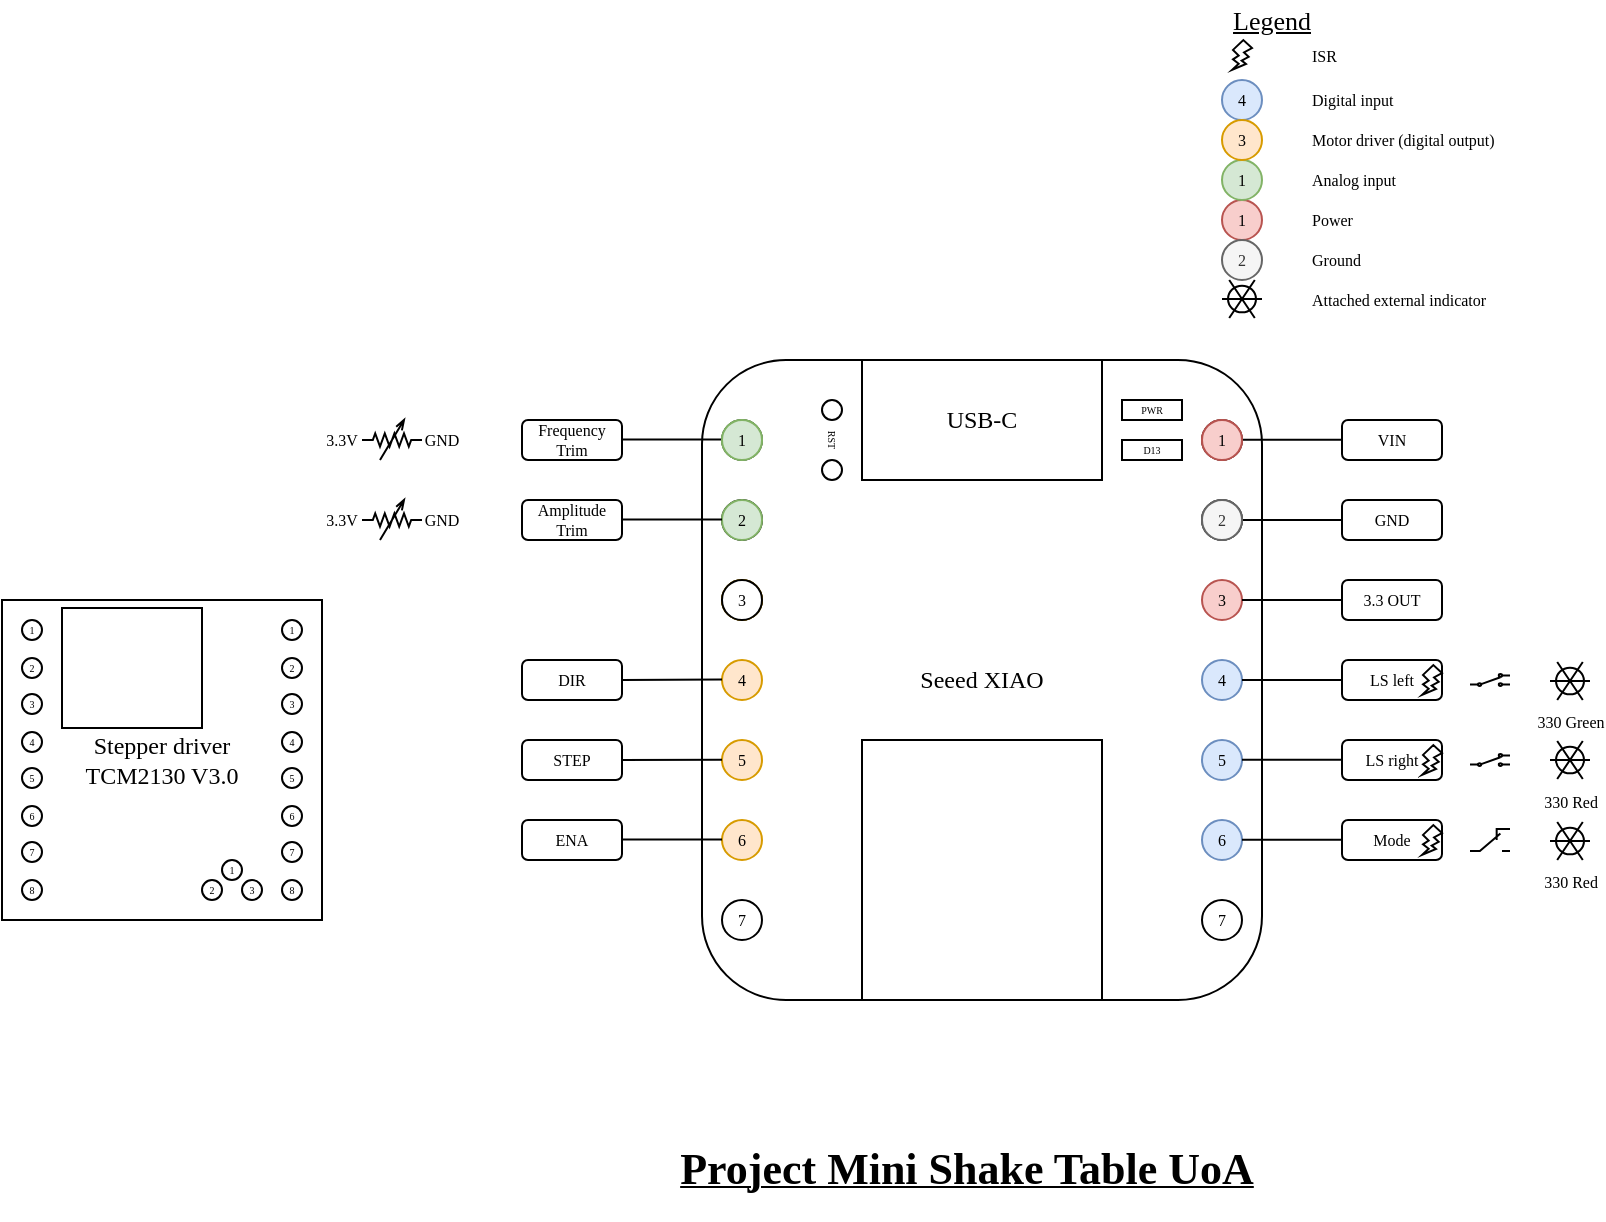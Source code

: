 <mxfile version="14.6.13" type="device"><diagram id="LHB3eYpRhT1zOtL2ys-A" name="Page-1"><mxGraphModel dx="474" dy="314" grid="1" gridSize="10" guides="1" tooltips="1" connect="1" arrows="1" fold="1" page="1" pageScale="1" pageWidth="827" pageHeight="1169" math="0" shadow="0"><root><mxCell id="0"/><mxCell id="1" parent="0"/><mxCell id="KtsApSFV6lQRXxkUDGlp-1" value="Seeed XIAO" style="rounded=1;whiteSpace=wrap;html=1;fontFamily=B612;fontSource=https%3A%2F%2Ffonts.googleapis.com%2Fcss%3Ffamily%3DB612;" vertex="1" parent="1"><mxGeometry x="350" y="200" width="280" height="320" as="geometry"/></mxCell><mxCell id="KtsApSFV6lQRXxkUDGlp-2" value="USB-C" style="rounded=0;whiteSpace=wrap;html=1;fontFamily=B612;fontSource=https%3A%2F%2Ffonts.googleapis.com%2Fcss%3Ffamily%3DB612;" vertex="1" parent="1"><mxGeometry x="430" y="200" width="120" height="60" as="geometry"/></mxCell><mxCell id="KtsApSFV6lQRXxkUDGlp-3" value="&lt;font style=&quot;font-size: 5px;&quot;&gt;PWR&lt;/font&gt;" style="rounded=0;whiteSpace=wrap;html=1;fontFamily=B612;fontSource=https%3A%2F%2Ffonts.googleapis.com%2Fcss%3Ffamily%3DB612;verticalAlign=middle;fontSize=5;" vertex="1" parent="1"><mxGeometry x="560" y="220" width="30" height="10" as="geometry"/></mxCell><mxCell id="KtsApSFV6lQRXxkUDGlp-4" value="D13" style="rounded=0;whiteSpace=wrap;html=1;fontFamily=B612;fontSource=https%3A%2F%2Ffonts.googleapis.com%2Fcss%3Ffamily%3DB612;fontSize=5;" vertex="1" parent="1"><mxGeometry x="560" y="240" width="30" height="10" as="geometry"/></mxCell><mxCell id="KtsApSFV6lQRXxkUDGlp-5" value="&lt;font style=&quot;font-size: 12px&quot;&gt;Stepper driver&lt;br&gt;TCM2130 V3.0&lt;br&gt;&lt;/font&gt;" style="rounded=0;whiteSpace=wrap;html=1;fontFamily=B612;fontSource=https%3A%2F%2Ffonts.googleapis.com%2Fcss%3Ffamily%3DB612;fontSize=5;" vertex="1" parent="1"><mxGeometry y="320" width="160" height="160" as="geometry"/></mxCell><mxCell id="KtsApSFV6lQRXxkUDGlp-6" value="" style="rounded=0;whiteSpace=wrap;html=1;fontFamily=B612;fontSource=https%3A%2F%2Ffonts.googleapis.com%2Fcss%3Ffamily%3DB612;fontSize=5;" vertex="1" parent="1"><mxGeometry x="430" y="390" width="120" height="130" as="geometry"/></mxCell><mxCell id="KtsApSFV6lQRXxkUDGlp-7" value="1" style="ellipse;whiteSpace=wrap;html=1;aspect=fixed;fontFamily=B612;fontSource=https%3A%2F%2Ffonts.googleapis.com%2Fcss%3Ffamily%3DB612;fontSize=8;" vertex="1" parent="1"><mxGeometry x="360" y="230" width="20" height="20" as="geometry"/></mxCell><mxCell id="KtsApSFV6lQRXxkUDGlp-8" value="2" style="ellipse;whiteSpace=wrap;html=1;aspect=fixed;fontFamily=B612;fontSource=https%3A%2F%2Ffonts.googleapis.com%2Fcss%3Ffamily%3DB612;fontSize=8;" vertex="1" parent="1"><mxGeometry x="360" y="270" width="20" height="20" as="geometry"/></mxCell><mxCell id="KtsApSFV6lQRXxkUDGlp-9" value="3" style="ellipse;whiteSpace=wrap;html=1;aspect=fixed;fontFamily=B612;fontSource=https%3A%2F%2Ffonts.googleapis.com%2Fcss%3Ffamily%3DB612;fontSize=8;" vertex="1" parent="1"><mxGeometry x="360" y="310" width="20" height="20" as="geometry"/></mxCell><mxCell id="KtsApSFV6lQRXxkUDGlp-10" value="" style="ellipse;whiteSpace=wrap;html=1;aspect=fixed;fontFamily=B612;fontSource=https%3A%2F%2Ffonts.googleapis.com%2Fcss%3Ffamily%3DB612;fontSize=5;" vertex="1" parent="1"><mxGeometry x="410" y="220" width="10" height="10" as="geometry"/></mxCell><mxCell id="KtsApSFV6lQRXxkUDGlp-11" value="" style="ellipse;whiteSpace=wrap;html=1;aspect=fixed;fontFamily=B612;fontSource=https%3A%2F%2Ffonts.googleapis.com%2Fcss%3Ffamily%3DB612;fontSize=5;" vertex="1" parent="1"><mxGeometry x="410" y="250" width="10" height="10" as="geometry"/></mxCell><mxCell id="KtsApSFV6lQRXxkUDGlp-12" value="RST" style="text;html=1;strokeColor=none;fillColor=none;align=center;verticalAlign=middle;whiteSpace=wrap;rounded=0;fontFamily=B612;fontSource=https%3A%2F%2Ffonts.googleapis.com%2Fcss%3Ffamily%3DB612;fontSize=5;rotation=90;" vertex="1" parent="1"><mxGeometry x="405" y="235" width="20" height="10" as="geometry"/></mxCell><mxCell id="KtsApSFV6lQRXxkUDGlp-13" value="4" style="ellipse;whiteSpace=wrap;html=1;aspect=fixed;fontFamily=B612;fontSource=https%3A%2F%2Ffonts.googleapis.com%2Fcss%3Ffamily%3DB612;fontSize=8;fillColor=#ffe6cc;strokeColor=#d79b00;" vertex="1" parent="1"><mxGeometry x="360" y="350" width="20" height="20" as="geometry"/></mxCell><mxCell id="KtsApSFV6lQRXxkUDGlp-14" value="5" style="ellipse;whiteSpace=wrap;html=1;aspect=fixed;fontFamily=B612;fontSource=https%3A%2F%2Ffonts.googleapis.com%2Fcss%3Ffamily%3DB612;fontSize=8;fillColor=#ffe6cc;strokeColor=#d79b00;" vertex="1" parent="1"><mxGeometry x="360" y="390" width="20" height="20" as="geometry"/></mxCell><mxCell id="KtsApSFV6lQRXxkUDGlp-15" value="6" style="ellipse;whiteSpace=wrap;html=1;aspect=fixed;fontFamily=B612;fontSource=https%3A%2F%2Ffonts.googleapis.com%2Fcss%3Ffamily%3DB612;fontSize=8;fillColor=#ffe6cc;strokeColor=#d79b00;" vertex="1" parent="1"><mxGeometry x="360" y="430" width="20" height="20" as="geometry"/></mxCell><mxCell id="KtsApSFV6lQRXxkUDGlp-16" value="7" style="ellipse;whiteSpace=wrap;html=1;aspect=fixed;fontFamily=B612;fontSource=https%3A%2F%2Ffonts.googleapis.com%2Fcss%3Ffamily%3DB612;fontSize=8;" vertex="1" parent="1"><mxGeometry x="360" y="470" width="20" height="20" as="geometry"/></mxCell><mxCell id="KtsApSFV6lQRXxkUDGlp-17" value="1" style="ellipse;whiteSpace=wrap;html=1;aspect=fixed;fontFamily=B612;fontSource=https%3A%2F%2Ffonts.googleapis.com%2Fcss%3Ffamily%3DB612;fontSize=8;fillColor=#d5e8d4;strokeColor=#82b366;" vertex="1" parent="1"><mxGeometry x="360" y="230" width="20" height="20" as="geometry"/></mxCell><mxCell id="KtsApSFV6lQRXxkUDGlp-18" value="2" style="ellipse;whiteSpace=wrap;html=1;aspect=fixed;fontFamily=B612;fontSource=https%3A%2F%2Ffonts.googleapis.com%2Fcss%3Ffamily%3DB612;fontSize=8;fillColor=#d5e8d4;strokeColor=#82b366;" vertex="1" parent="1"><mxGeometry x="360" y="270" width="20" height="20" as="geometry"/></mxCell><mxCell id="KtsApSFV6lQRXxkUDGlp-25" value="1" style="ellipse;whiteSpace=wrap;html=1;aspect=fixed;fontFamily=B612;fontSource=https%3A%2F%2Ffonts.googleapis.com%2Fcss%3Ffamily%3DB612;fontSize=8;" vertex="1" parent="1"><mxGeometry x="600" y="230" width="20" height="20" as="geometry"/></mxCell><mxCell id="KtsApSFV6lQRXxkUDGlp-26" value="2" style="ellipse;whiteSpace=wrap;html=1;aspect=fixed;fontFamily=B612;fontSource=https%3A%2F%2Ffonts.googleapis.com%2Fcss%3Ffamily%3DB612;fontSize=8;" vertex="1" parent="1"><mxGeometry x="600" y="270" width="20" height="20" as="geometry"/></mxCell><mxCell id="KtsApSFV6lQRXxkUDGlp-27" value="3" style="ellipse;whiteSpace=wrap;html=1;aspect=fixed;fontFamily=B612;fontSource=https%3A%2F%2Ffonts.googleapis.com%2Fcss%3Ffamily%3DB612;fontSize=8;fillColor=#f8cecc;strokeColor=#b85450;" vertex="1" parent="1"><mxGeometry x="600" y="310" width="20" height="20" as="geometry"/></mxCell><mxCell id="KtsApSFV6lQRXxkUDGlp-28" value="4" style="ellipse;whiteSpace=wrap;html=1;aspect=fixed;fontFamily=B612;fontSource=https%3A%2F%2Ffonts.googleapis.com%2Fcss%3Ffamily%3DB612;fontSize=8;fillColor=#dae8fc;strokeColor=#6c8ebf;" vertex="1" parent="1"><mxGeometry x="600" y="350" width="20" height="20" as="geometry"/></mxCell><mxCell id="KtsApSFV6lQRXxkUDGlp-29" value="5" style="ellipse;whiteSpace=wrap;html=1;aspect=fixed;fontFamily=B612;fontSource=https%3A%2F%2Ffonts.googleapis.com%2Fcss%3Ffamily%3DB612;fontSize=8;fillColor=#dae8fc;strokeColor=#6c8ebf;" vertex="1" parent="1"><mxGeometry x="600" y="390" width="20" height="20" as="geometry"/></mxCell><mxCell id="KtsApSFV6lQRXxkUDGlp-30" value="6" style="ellipse;whiteSpace=wrap;html=1;aspect=fixed;fontFamily=B612;fontSource=https%3A%2F%2Ffonts.googleapis.com%2Fcss%3Ffamily%3DB612;fontSize=8;fillColor=#dae8fc;strokeColor=#6c8ebf;" vertex="1" parent="1"><mxGeometry x="600" y="430" width="20" height="20" as="geometry"/></mxCell><mxCell id="KtsApSFV6lQRXxkUDGlp-31" value="7" style="ellipse;whiteSpace=wrap;html=1;aspect=fixed;fontFamily=B612;fontSource=https%3A%2F%2Ffonts.googleapis.com%2Fcss%3Ffamily%3DB612;fontSize=8;" vertex="1" parent="1"><mxGeometry x="600" y="470" width="20" height="20" as="geometry"/></mxCell><mxCell id="KtsApSFV6lQRXxkUDGlp-32" value="1" style="ellipse;whiteSpace=wrap;html=1;aspect=fixed;fontFamily=B612;fontSource=https%3A%2F%2Ffonts.googleapis.com%2Fcss%3Ffamily%3DB612;fontSize=8;fillColor=#f8cecc;strokeColor=#b85450;" vertex="1" parent="1"><mxGeometry x="600" y="230" width="20" height="20" as="geometry"/></mxCell><mxCell id="KtsApSFV6lQRXxkUDGlp-33" value="2" style="ellipse;whiteSpace=wrap;html=1;aspect=fixed;fontFamily=B612;fontSource=https%3A%2F%2Ffonts.googleapis.com%2Fcss%3Ffamily%3DB612;fontSize=8;fillColor=#f5f5f5;strokeColor=#666666;fontColor=#333333;" vertex="1" parent="1"><mxGeometry x="600" y="270" width="20" height="20" as="geometry"/></mxCell><mxCell id="KtsApSFV6lQRXxkUDGlp-34" value="LS left" style="rounded=1;whiteSpace=wrap;html=1;fontFamily=B612;fontSource=https%3A%2F%2Ffonts.googleapis.com%2Fcss%3Ffamily%3DB612;fontSize=8;" vertex="1" parent="1"><mxGeometry x="670" y="350" width="50" height="20" as="geometry"/></mxCell><mxCell id="KtsApSFV6lQRXxkUDGlp-35" value="GND" style="rounded=1;whiteSpace=wrap;html=1;fontFamily=B612;fontSource=https%3A%2F%2Ffonts.googleapis.com%2Fcss%3Ffamily%3DB612;fontSize=8;" vertex="1" parent="1"><mxGeometry x="670" y="270" width="50" height="20" as="geometry"/></mxCell><mxCell id="KtsApSFV6lQRXxkUDGlp-37" value="" style="endArrow=none;html=1;fontFamily=B612;fontSource=https%3A%2F%2Ffonts.googleapis.com%2Fcss%3Ffamily%3DB612;fontSize=8;exitX=1;exitY=0.5;exitDx=0;exitDy=0;" edge="1" parent="1" source="KtsApSFV6lQRXxkUDGlp-33" target="KtsApSFV6lQRXxkUDGlp-35"><mxGeometry width="50" height="50" relative="1" as="geometry"><mxPoint x="770" y="300" as="sourcePoint"/><mxPoint x="820" y="250" as="targetPoint"/></mxGeometry></mxCell><mxCell id="KtsApSFV6lQRXxkUDGlp-38" value="VIN" style="rounded=1;whiteSpace=wrap;html=1;fontFamily=B612;fontSource=https%3A%2F%2Ffonts.googleapis.com%2Fcss%3Ffamily%3DB612;fontSize=8;" vertex="1" parent="1"><mxGeometry x="670" y="230" width="50" height="20" as="geometry"/></mxCell><mxCell id="KtsApSFV6lQRXxkUDGlp-39" value="3.3 OUT" style="rounded=1;whiteSpace=wrap;html=1;fontFamily=B612;fontSource=https%3A%2F%2Ffonts.googleapis.com%2Fcss%3Ffamily%3DB612;fontSize=8;" vertex="1" parent="1"><mxGeometry x="670" y="310" width="50" height="20" as="geometry"/></mxCell><mxCell id="KtsApSFV6lQRXxkUDGlp-40" value="" style="endArrow=none;html=1;fontFamily=B612;fontSource=https%3A%2F%2Ffonts.googleapis.com%2Fcss%3Ffamily%3DB612;fontSize=8;exitX=1;exitY=0.5;exitDx=0;exitDy=0;" edge="1" parent="1"><mxGeometry width="50" height="50" relative="1" as="geometry"><mxPoint x="620" y="239.86" as="sourcePoint"/><mxPoint x="670" y="239.86" as="targetPoint"/></mxGeometry></mxCell><mxCell id="KtsApSFV6lQRXxkUDGlp-41" value="" style="endArrow=none;html=1;fontFamily=B612;fontSource=https%3A%2F%2Ffonts.googleapis.com%2Fcss%3Ffamily%3DB612;fontSize=8;exitX=1;exitY=0.5;exitDx=0;exitDy=0;" edge="1" parent="1"><mxGeometry width="50" height="50" relative="1" as="geometry"><mxPoint x="620" y="320.0" as="sourcePoint"/><mxPoint x="670" y="320.0" as="targetPoint"/></mxGeometry></mxCell><mxCell id="KtsApSFV6lQRXxkUDGlp-42" value="LS right" style="rounded=1;whiteSpace=wrap;html=1;fontFamily=B612;fontSource=https%3A%2F%2Ffonts.googleapis.com%2Fcss%3Ffamily%3DB612;fontSize=8;" vertex="1" parent="1"><mxGeometry x="670" y="390" width="50" height="20" as="geometry"/></mxCell><mxCell id="KtsApSFV6lQRXxkUDGlp-43" value="Mode" style="rounded=1;whiteSpace=wrap;html=1;fontFamily=B612;fontSource=https%3A%2F%2Ffonts.googleapis.com%2Fcss%3Ffamily%3DB612;fontSize=8;" vertex="1" parent="1"><mxGeometry x="670" y="430" width="50" height="20" as="geometry"/></mxCell><mxCell id="KtsApSFV6lQRXxkUDGlp-49" value="" style="verticalLabelPosition=bottom;verticalAlign=top;html=1;shape=mxgraph.basic.flash;fontFamily=B612;fontSource=https%3A%2F%2Ffonts.googleapis.com%2Fcss%3Ffamily%3DB612;fontSize=8;" vertex="1" parent="1"><mxGeometry x="710" y="352.5" width="10" height="15" as="geometry"/></mxCell><mxCell id="KtsApSFV6lQRXxkUDGlp-50" value="" style="verticalLabelPosition=bottom;verticalAlign=top;html=1;shape=mxgraph.basic.flash;fontFamily=B612;fontSource=https%3A%2F%2Ffonts.googleapis.com%2Fcss%3Ffamily%3DB612;fontSize=8;" vertex="1" parent="1"><mxGeometry x="710" y="392.5" width="10" height="15" as="geometry"/></mxCell><mxCell id="KtsApSFV6lQRXxkUDGlp-51" value="" style="verticalLabelPosition=bottom;verticalAlign=top;html=1;shape=mxgraph.basic.flash;fontFamily=B612;fontSource=https%3A%2F%2Ffonts.googleapis.com%2Fcss%3Ffamily%3DB612;fontSize=8;" vertex="1" parent="1"><mxGeometry x="710" y="432.5" width="10" height="15" as="geometry"/></mxCell><mxCell id="KtsApSFV6lQRXxkUDGlp-52" value="" style="endArrow=none;html=1;fontFamily=B612;fontSource=https%3A%2F%2Ffonts.googleapis.com%2Fcss%3Ffamily%3DB612;fontSize=8;entryX=0;entryY=0.5;entryDx=0;entryDy=0;exitX=1;exitY=0.5;exitDx=0;exitDy=0;" edge="1" parent="1" source="KtsApSFV6lQRXxkUDGlp-28" target="KtsApSFV6lQRXxkUDGlp-34"><mxGeometry width="50" height="50" relative="1" as="geometry"><mxPoint x="760" y="410" as="sourcePoint"/><mxPoint x="810" y="360" as="targetPoint"/></mxGeometry></mxCell><mxCell id="KtsApSFV6lQRXxkUDGlp-53" value="" style="endArrow=none;html=1;fontFamily=B612;fontSource=https%3A%2F%2Ffonts.googleapis.com%2Fcss%3Ffamily%3DB612;fontSize=8;entryX=0;entryY=0.5;entryDx=0;entryDy=0;exitX=1;exitY=0.5;exitDx=0;exitDy=0;" edge="1" parent="1"><mxGeometry width="50" height="50" relative="1" as="geometry"><mxPoint x="620" y="399.86" as="sourcePoint"/><mxPoint x="670" y="399.86" as="targetPoint"/></mxGeometry></mxCell><mxCell id="KtsApSFV6lQRXxkUDGlp-54" value="" style="endArrow=none;html=1;fontFamily=B612;fontSource=https%3A%2F%2Ffonts.googleapis.com%2Fcss%3Ffamily%3DB612;fontSize=8;entryX=0;entryY=0.5;entryDx=0;entryDy=0;exitX=1;exitY=0.5;exitDx=0;exitDy=0;" edge="1" parent="1"><mxGeometry width="50" height="50" relative="1" as="geometry"><mxPoint x="620" y="439.86" as="sourcePoint"/><mxPoint x="670" y="439.86" as="targetPoint"/></mxGeometry></mxCell><mxCell id="KtsApSFV6lQRXxkUDGlp-55" value="&lt;u style=&quot;font-size: 13px;&quot;&gt;Legend&lt;/u&gt;" style="text;html=1;strokeColor=none;fillColor=none;align=center;verticalAlign=middle;whiteSpace=wrap;rounded=0;fontFamily=B612;fontSource=https%3A%2F%2Ffonts.googleapis.com%2Fcss%3Ffamily%3DB612;fontSize=13;" vertex="1" parent="1"><mxGeometry x="615" y="20" width="40" height="20" as="geometry"/></mxCell><mxCell id="KtsApSFV6lQRXxkUDGlp-56" value="" style="verticalLabelPosition=bottom;verticalAlign=top;html=1;shape=mxgraph.basic.flash;fontFamily=B612;fontSource=https%3A%2F%2Ffonts.googleapis.com%2Fcss%3Ffamily%3DB612;fontSize=5;" vertex="1" parent="1"><mxGeometry x="615" y="40" width="10" height="15" as="geometry"/></mxCell><mxCell id="KtsApSFV6lQRXxkUDGlp-57" value="ISR" style="text;html=1;strokeColor=none;fillColor=none;align=left;verticalAlign=middle;whiteSpace=wrap;rounded=0;fontFamily=B612;fontSource=https%3A%2F%2Ffonts.googleapis.com%2Fcss%3Ffamily%3DB612;fontSize=8;" vertex="1" parent="1"><mxGeometry x="652.5" y="42.5" width="20" height="10" as="geometry"/></mxCell><mxCell id="KtsApSFV6lQRXxkUDGlp-58" value="1" style="ellipse;whiteSpace=wrap;html=1;aspect=fixed;fontFamily=B612;fontSource=https%3A%2F%2Ffonts.googleapis.com%2Fcss%3Ffamily%3DB612;fontSize=5;" vertex="1" parent="1"><mxGeometry x="140" y="330" width="10" height="10" as="geometry"/></mxCell><mxCell id="KtsApSFV6lQRXxkUDGlp-59" value="2" style="ellipse;whiteSpace=wrap;html=1;aspect=fixed;fontFamily=B612;fontSource=https%3A%2F%2Ffonts.googleapis.com%2Fcss%3Ffamily%3DB612;fontSize=5;" vertex="1" parent="1"><mxGeometry x="140" y="349" width="10" height="10" as="geometry"/></mxCell><mxCell id="KtsApSFV6lQRXxkUDGlp-60" value="3" style="ellipse;whiteSpace=wrap;html=1;aspect=fixed;fontFamily=B612;fontSource=https%3A%2F%2Ffonts.googleapis.com%2Fcss%3Ffamily%3DB612;fontSize=5;" vertex="1" parent="1"><mxGeometry x="140" y="367" width="10" height="10" as="geometry"/></mxCell><mxCell id="KtsApSFV6lQRXxkUDGlp-61" value="4" style="ellipse;whiteSpace=wrap;html=1;aspect=fixed;fontFamily=B612;fontSource=https%3A%2F%2Ffonts.googleapis.com%2Fcss%3Ffamily%3DB612;fontSize=5;" vertex="1" parent="1"><mxGeometry x="140" y="386" width="10" height="10" as="geometry"/></mxCell><mxCell id="KtsApSFV6lQRXxkUDGlp-62" value="5" style="ellipse;whiteSpace=wrap;html=1;aspect=fixed;fontFamily=B612;fontSource=https%3A%2F%2Ffonts.googleapis.com%2Fcss%3Ffamily%3DB612;fontSize=5;" vertex="1" parent="1"><mxGeometry x="140" y="404" width="10" height="10" as="geometry"/></mxCell><mxCell id="KtsApSFV6lQRXxkUDGlp-63" value="6" style="ellipse;whiteSpace=wrap;html=1;aspect=fixed;fontFamily=B612;fontSource=https%3A%2F%2Ffonts.googleapis.com%2Fcss%3Ffamily%3DB612;fontSize=5;" vertex="1" parent="1"><mxGeometry x="140" y="423" width="10" height="10" as="geometry"/></mxCell><mxCell id="KtsApSFV6lQRXxkUDGlp-64" value="7" style="ellipse;whiteSpace=wrap;html=1;aspect=fixed;fontFamily=B612;fontSource=https%3A%2F%2Ffonts.googleapis.com%2Fcss%3Ffamily%3DB612;fontSize=5;" vertex="1" parent="1"><mxGeometry x="140" y="441" width="10" height="10" as="geometry"/></mxCell><mxCell id="KtsApSFV6lQRXxkUDGlp-65" value="8" style="ellipse;whiteSpace=wrap;html=1;aspect=fixed;fontFamily=B612;fontSource=https%3A%2F%2Ffonts.googleapis.com%2Fcss%3Ffamily%3DB612;fontSize=5;" vertex="1" parent="1"><mxGeometry x="140" y="460" width="10" height="10" as="geometry"/></mxCell><mxCell id="KtsApSFV6lQRXxkUDGlp-67" value="1" style="ellipse;whiteSpace=wrap;html=1;aspect=fixed;fontFamily=B612;fontSource=https%3A%2F%2Ffonts.googleapis.com%2Fcss%3Ffamily%3DB612;fontSize=5;" vertex="1" parent="1"><mxGeometry x="10" y="330" width="10" height="10" as="geometry"/></mxCell><mxCell id="KtsApSFV6lQRXxkUDGlp-68" value="2" style="ellipse;whiteSpace=wrap;html=1;aspect=fixed;fontFamily=B612;fontSource=https%3A%2F%2Ffonts.googleapis.com%2Fcss%3Ffamily%3DB612;fontSize=5;" vertex="1" parent="1"><mxGeometry x="10" y="349" width="10" height="10" as="geometry"/></mxCell><mxCell id="KtsApSFV6lQRXxkUDGlp-69" value="3" style="ellipse;whiteSpace=wrap;html=1;aspect=fixed;fontFamily=B612;fontSource=https%3A%2F%2Ffonts.googleapis.com%2Fcss%3Ffamily%3DB612;fontSize=5;" vertex="1" parent="1"><mxGeometry x="10" y="367" width="10" height="10" as="geometry"/></mxCell><mxCell id="KtsApSFV6lQRXxkUDGlp-70" value="4" style="ellipse;whiteSpace=wrap;html=1;aspect=fixed;fontFamily=B612;fontSource=https%3A%2F%2Ffonts.googleapis.com%2Fcss%3Ffamily%3DB612;fontSize=5;" vertex="1" parent="1"><mxGeometry x="10" y="386" width="10" height="10" as="geometry"/></mxCell><mxCell id="KtsApSFV6lQRXxkUDGlp-71" value="5" style="ellipse;whiteSpace=wrap;html=1;aspect=fixed;fontFamily=B612;fontSource=https%3A%2F%2Ffonts.googleapis.com%2Fcss%3Ffamily%3DB612;fontSize=5;" vertex="1" parent="1"><mxGeometry x="10" y="404" width="10" height="10" as="geometry"/></mxCell><mxCell id="KtsApSFV6lQRXxkUDGlp-72" value="6" style="ellipse;whiteSpace=wrap;html=1;aspect=fixed;fontFamily=B612;fontSource=https%3A%2F%2Ffonts.googleapis.com%2Fcss%3Ffamily%3DB612;fontSize=5;" vertex="1" parent="1"><mxGeometry x="10" y="423" width="10" height="10" as="geometry"/></mxCell><mxCell id="KtsApSFV6lQRXxkUDGlp-73" value="7" style="ellipse;whiteSpace=wrap;html=1;aspect=fixed;fontFamily=B612;fontSource=https%3A%2F%2Ffonts.googleapis.com%2Fcss%3Ffamily%3DB612;fontSize=5;" vertex="1" parent="1"><mxGeometry x="10" y="441" width="10" height="10" as="geometry"/></mxCell><mxCell id="KtsApSFV6lQRXxkUDGlp-74" value="8" style="ellipse;whiteSpace=wrap;html=1;aspect=fixed;fontFamily=B612;fontSource=https%3A%2F%2Ffonts.googleapis.com%2Fcss%3Ffamily%3DB612;fontSize=5;" vertex="1" parent="1"><mxGeometry x="10" y="460" width="10" height="10" as="geometry"/></mxCell><mxCell id="KtsApSFV6lQRXxkUDGlp-75" value="" style="pointerEvents=1;verticalLabelPosition=bottom;shadow=0;dashed=0;align=center;html=1;verticalAlign=top;shape=mxgraph.electrical.electro-mechanical.2-way_switch;fontFamily=B612;fontSource=https%3A%2F%2Ffonts.googleapis.com%2Fcss%3Ffamily%3DB612;fontSize=8;" vertex="1" parent="1"><mxGeometry x="734" y="357" width="20" height="6" as="geometry"/></mxCell><mxCell id="KtsApSFV6lQRXxkUDGlp-76" value="330 Green" style="pointerEvents=1;verticalLabelPosition=bottom;shadow=0;dashed=0;align=center;html=1;verticalAlign=top;shape=mxgraph.electrical.electro-mechanical.pilot_light;fontFamily=B612;fontSource=https%3A%2F%2Ffonts.googleapis.com%2Fcss%3Ffamily%3DB612;fontSize=8;" vertex="1" parent="1"><mxGeometry x="774" y="351" width="20" height="19" as="geometry"/></mxCell><mxCell id="KtsApSFV6lQRXxkUDGlp-77" value="" style="pointerEvents=1;verticalLabelPosition=bottom;shadow=0;dashed=0;align=center;html=1;verticalAlign=top;shape=mxgraph.electrical.electro-mechanical.changeover_contact;fontFamily=B612;fontSource=https%3A%2F%2Ffonts.googleapis.com%2Fcss%3Ffamily%3DB612;fontSize=8;" vertex="1" parent="1"><mxGeometry x="734" y="434.5" width="20" height="11" as="geometry"/></mxCell><mxCell id="KtsApSFV6lQRXxkUDGlp-78" value="" style="rounded=0;whiteSpace=wrap;html=1;fontFamily=B612;fontSource=https%3A%2F%2Ffonts.googleapis.com%2Fcss%3Ffamily%3DB612;fontSize=5;" vertex="1" parent="1"><mxGeometry x="30" y="324" width="70" height="60" as="geometry"/></mxCell><mxCell id="KtsApSFV6lQRXxkUDGlp-79" value="1" style="ellipse;whiteSpace=wrap;html=1;aspect=fixed;fontFamily=B612;fontSource=https%3A%2F%2Ffonts.googleapis.com%2Fcss%3Ffamily%3DB612;fontSize=5;" vertex="1" parent="1"><mxGeometry x="110" y="450" width="10" height="10" as="geometry"/></mxCell><mxCell id="KtsApSFV6lQRXxkUDGlp-80" value="2" style="ellipse;whiteSpace=wrap;html=1;aspect=fixed;fontFamily=B612;fontSource=https%3A%2F%2Ffonts.googleapis.com%2Fcss%3Ffamily%3DB612;fontSize=5;" vertex="1" parent="1"><mxGeometry x="100" y="460" width="10" height="10" as="geometry"/></mxCell><mxCell id="KtsApSFV6lQRXxkUDGlp-81" value="3" style="ellipse;whiteSpace=wrap;html=1;aspect=fixed;fontFamily=B612;fontSource=https%3A%2F%2Ffonts.googleapis.com%2Fcss%3Ffamily%3DB612;fontSize=5;" vertex="1" parent="1"><mxGeometry x="120" y="460" width="10" height="10" as="geometry"/></mxCell><mxCell id="KtsApSFV6lQRXxkUDGlp-82" value="" style="pointerEvents=1;verticalLabelPosition=bottom;shadow=0;dashed=0;align=center;html=1;verticalAlign=top;shape=mxgraph.electrical.electro-mechanical.2-way_switch;fontFamily=B612;fontSource=https%3A%2F%2Ffonts.googleapis.com%2Fcss%3Ffamily%3DB612;fontSize=8;" vertex="1" parent="1"><mxGeometry x="734" y="397" width="20" height="6" as="geometry"/></mxCell><mxCell id="KtsApSFV6lQRXxkUDGlp-84" value="330 Red" style="pointerEvents=1;verticalLabelPosition=bottom;shadow=0;dashed=0;align=center;html=1;verticalAlign=top;shape=mxgraph.electrical.electro-mechanical.pilot_light;fontFamily=B612;fontSource=https%3A%2F%2Ffonts.googleapis.com%2Fcss%3Ffamily%3DB612;fontSize=8;" vertex="1" parent="1"><mxGeometry x="774" y="390.5" width="20" height="19" as="geometry"/></mxCell><mxCell id="KtsApSFV6lQRXxkUDGlp-85" value="330 Red" style="pointerEvents=1;verticalLabelPosition=bottom;shadow=0;dashed=0;align=center;html=1;verticalAlign=top;shape=mxgraph.electrical.electro-mechanical.pilot_light;fontFamily=B612;fontSource=https%3A%2F%2Ffonts.googleapis.com%2Fcss%3Ffamily%3DB612;fontSize=8;" vertex="1" parent="1"><mxGeometry x="774" y="431" width="20" height="19" as="geometry"/></mxCell><mxCell id="KtsApSFV6lQRXxkUDGlp-87" value="" style="pointerEvents=1;verticalLabelPosition=bottom;shadow=0;dashed=0;align=center;html=1;verticalAlign=top;shape=mxgraph.electrical.resistors.variable_resistor_2;fontFamily=B612;fontSource=https%3A%2F%2Ffonts.googleapis.com%2Fcss%3Ffamily%3DB612;fontSize=8;" vertex="1" parent="1"><mxGeometry x="180" y="230" width="30" height="20" as="geometry"/></mxCell><mxCell id="KtsApSFV6lQRXxkUDGlp-88" value="Frequency Trim" style="rounded=1;whiteSpace=wrap;html=1;fontFamily=B612;fontSource=https%3A%2F%2Ffonts.googleapis.com%2Fcss%3Ffamily%3DB612;fontSize=8;" vertex="1" parent="1"><mxGeometry x="260" y="230" width="50" height="20" as="geometry"/></mxCell><mxCell id="KtsApSFV6lQRXxkUDGlp-89" value="" style="endArrow=none;html=1;fontFamily=B612;fontSource=https%3A%2F%2Ffonts.googleapis.com%2Fcss%3Ffamily%3DB612;fontSize=8;exitX=1;exitY=0.5;exitDx=0;exitDy=0;" edge="1" parent="1"><mxGeometry width="50" height="50" relative="1" as="geometry"><mxPoint x="310" y="239.8" as="sourcePoint"/><mxPoint x="360" y="239.8" as="targetPoint"/></mxGeometry></mxCell><mxCell id="KtsApSFV6lQRXxkUDGlp-90" value="3.3V" style="text;html=1;strokeColor=none;fillColor=none;align=center;verticalAlign=middle;whiteSpace=wrap;rounded=0;fontFamily=B612;fontSource=https%3A%2F%2Ffonts.googleapis.com%2Fcss%3Ffamily%3DB612;fontSize=8;" vertex="1" parent="1"><mxGeometry x="160" y="235" width="20" height="10" as="geometry"/></mxCell><mxCell id="KtsApSFV6lQRXxkUDGlp-91" value="GND" style="text;html=1;strokeColor=none;fillColor=none;align=center;verticalAlign=middle;whiteSpace=wrap;rounded=0;fontFamily=B612;fontSource=https%3A%2F%2Ffonts.googleapis.com%2Fcss%3Ffamily%3DB612;fontSize=8;" vertex="1" parent="1"><mxGeometry x="210" y="235" width="20" height="10" as="geometry"/></mxCell><mxCell id="KtsApSFV6lQRXxkUDGlp-92" value="" style="pointerEvents=1;verticalLabelPosition=bottom;shadow=0;dashed=0;align=center;html=1;verticalAlign=top;shape=mxgraph.electrical.resistors.variable_resistor_2;fontFamily=B612;fontSource=https%3A%2F%2Ffonts.googleapis.com%2Fcss%3Ffamily%3DB612;fontSize=8;" vertex="1" parent="1"><mxGeometry x="180" y="270" width="30" height="20" as="geometry"/></mxCell><mxCell id="KtsApSFV6lQRXxkUDGlp-93" value="Amplitude Trim" style="rounded=1;whiteSpace=wrap;html=1;fontFamily=B612;fontSource=https%3A%2F%2Ffonts.googleapis.com%2Fcss%3Ffamily%3DB612;fontSize=8;" vertex="1" parent="1"><mxGeometry x="260" y="270" width="50" height="20" as="geometry"/></mxCell><mxCell id="KtsApSFV6lQRXxkUDGlp-94" value="" style="endArrow=none;html=1;fontFamily=B612;fontSource=https%3A%2F%2Ffonts.googleapis.com%2Fcss%3Ffamily%3DB612;fontSize=8;exitX=1;exitY=0.5;exitDx=0;exitDy=0;" edge="1" parent="1"><mxGeometry width="50" height="50" relative="1" as="geometry"><mxPoint x="310" y="279.8" as="sourcePoint"/><mxPoint x="360" y="279.8" as="targetPoint"/></mxGeometry></mxCell><mxCell id="KtsApSFV6lQRXxkUDGlp-95" value="3.3V" style="text;html=1;strokeColor=none;fillColor=none;align=center;verticalAlign=middle;whiteSpace=wrap;rounded=0;fontFamily=B612;fontSource=https%3A%2F%2Ffonts.googleapis.com%2Fcss%3Ffamily%3DB612;fontSize=8;" vertex="1" parent="1"><mxGeometry x="160" y="275" width="20" height="10" as="geometry"/></mxCell><mxCell id="KtsApSFV6lQRXxkUDGlp-96" value="GND" style="text;html=1;strokeColor=none;fillColor=none;align=center;verticalAlign=middle;whiteSpace=wrap;rounded=0;fontFamily=B612;fontSource=https%3A%2F%2Ffonts.googleapis.com%2Fcss%3Ffamily%3DB612;fontSize=8;" vertex="1" parent="1"><mxGeometry x="210" y="275" width="20" height="10" as="geometry"/></mxCell><mxCell id="KtsApSFV6lQRXxkUDGlp-97" value="ENA" style="rounded=1;whiteSpace=wrap;html=1;fontFamily=B612;fontSource=https%3A%2F%2Ffonts.googleapis.com%2Fcss%3Ffamily%3DB612;fontSize=8;" vertex="1" parent="1"><mxGeometry x="260" y="430" width="50" height="20" as="geometry"/></mxCell><mxCell id="KtsApSFV6lQRXxkUDGlp-98" value="" style="endArrow=none;html=1;fontFamily=B612;fontSource=https%3A%2F%2Ffonts.googleapis.com%2Fcss%3Ffamily%3DB612;fontSize=8;exitX=1;exitY=0.5;exitDx=0;exitDy=0;" edge="1" parent="1"><mxGeometry width="50" height="50" relative="1" as="geometry"><mxPoint x="310" y="439.8" as="sourcePoint"/><mxPoint x="360" y="439.8" as="targetPoint"/></mxGeometry></mxCell><mxCell id="KtsApSFV6lQRXxkUDGlp-99" value="STEP" style="rounded=1;whiteSpace=wrap;html=1;fontFamily=B612;fontSource=https%3A%2F%2Ffonts.googleapis.com%2Fcss%3Ffamily%3DB612;fontSize=8;" vertex="1" parent="1"><mxGeometry x="260" y="390" width="50" height="20" as="geometry"/></mxCell><mxCell id="KtsApSFV6lQRXxkUDGlp-104" value="3" style="ellipse;whiteSpace=wrap;html=1;aspect=fixed;fontFamily=B612;fontSource=https%3A%2F%2Ffonts.googleapis.com%2Fcss%3Ffamily%3DB612;fontSize=8;fillColor=#ffe6cc;strokeColor=#d79b00;" vertex="1" parent="1"><mxGeometry x="360" y="310" width="20" height="20" as="geometry"/></mxCell><mxCell id="KtsApSFV6lQRXxkUDGlp-105" value="4" style="ellipse;whiteSpace=wrap;html=1;aspect=fixed;fontFamily=B612;fontSource=https%3A%2F%2Ffonts.googleapis.com%2Fcss%3Ffamily%3DB612;fontSize=8;fillColor=#dae8fc;strokeColor=#6c8ebf;" vertex="1" parent="1"><mxGeometry x="610" y="60" width="20" height="20" as="geometry"/></mxCell><mxCell id="KtsApSFV6lQRXxkUDGlp-106" value="&lt;b&gt;&lt;u&gt;&lt;font style=&quot;font-size: 22px&quot;&gt;Project Mini Shake Table UoA&lt;/font&gt;&lt;/u&gt;&lt;/b&gt;" style="text;html=1;strokeColor=none;fillColor=none;align=center;verticalAlign=middle;whiteSpace=wrap;rounded=0;fontFamily=B612;fontSource=https%3A%2F%2Ffonts.googleapis.com%2Fcss%3Ffamily%3DB612;fontSize=5;" vertex="1" parent="1"><mxGeometry x="310" y="580" width="345" height="50" as="geometry"/></mxCell><mxCell id="KtsApSFV6lQRXxkUDGlp-107" value="1" style="ellipse;whiteSpace=wrap;html=1;aspect=fixed;fontFamily=B612;fontSource=https%3A%2F%2Ffonts.googleapis.com%2Fcss%3Ffamily%3DB612;fontSize=8;fillColor=#f8cecc;strokeColor=#b85450;" vertex="1" parent="1"><mxGeometry x="600" y="230" width="20" height="20" as="geometry"/></mxCell><mxCell id="KtsApSFV6lQRXxkUDGlp-108" value="2" style="ellipse;whiteSpace=wrap;html=1;aspect=fixed;fontFamily=B612;fontSource=https%3A%2F%2Ffonts.googleapis.com%2Fcss%3Ffamily%3DB612;fontSize=8;fillColor=#f5f5f5;strokeColor=#666666;fontColor=#333333;" vertex="1" parent="1"><mxGeometry x="600" y="270" width="20" height="20" as="geometry"/></mxCell><mxCell id="KtsApSFV6lQRXxkUDGlp-109" value="1" style="ellipse;whiteSpace=wrap;html=1;aspect=fixed;fontFamily=B612;fontSource=https%3A%2F%2Ffonts.googleapis.com%2Fcss%3Ffamily%3DB612;fontSize=8;fillColor=#d5e8d4;strokeColor=#82b366;" vertex="1" parent="1"><mxGeometry x="360" y="230" width="20" height="20" as="geometry"/></mxCell><mxCell id="KtsApSFV6lQRXxkUDGlp-110" value="3" style="ellipse;whiteSpace=wrap;html=1;aspect=fixed;fontFamily=B612;fontSource=https%3A%2F%2Ffonts.googleapis.com%2Fcss%3Ffamily%3DB612;fontSize=8;" vertex="1" parent="1"><mxGeometry x="360" y="310" width="20" height="20" as="geometry"/></mxCell><mxCell id="KtsApSFV6lQRXxkUDGlp-111" value="1" style="ellipse;whiteSpace=wrap;html=1;aspect=fixed;fontFamily=B612;fontSource=https%3A%2F%2Ffonts.googleapis.com%2Fcss%3Ffamily%3DB612;fontSize=8;fillColor=#f8cecc;strokeColor=#b85450;" vertex="1" parent="1"><mxGeometry x="610" y="120" width="20" height="20" as="geometry"/></mxCell><mxCell id="KtsApSFV6lQRXxkUDGlp-112" value="2" style="ellipse;whiteSpace=wrap;html=1;aspect=fixed;fontFamily=B612;fontSource=https%3A%2F%2Ffonts.googleapis.com%2Fcss%3Ffamily%3DB612;fontSize=8;fillColor=#f5f5f5;strokeColor=#666666;fontColor=#333333;" vertex="1" parent="1"><mxGeometry x="610" y="140" width="20" height="20" as="geometry"/></mxCell><mxCell id="KtsApSFV6lQRXxkUDGlp-113" value="1" style="ellipse;whiteSpace=wrap;html=1;aspect=fixed;fontFamily=B612;fontSource=https%3A%2F%2Ffonts.googleapis.com%2Fcss%3Ffamily%3DB612;fontSize=8;fillColor=#d5e8d4;strokeColor=#82b366;" vertex="1" parent="1"><mxGeometry x="610" y="100" width="20" height="20" as="geometry"/></mxCell><mxCell id="KtsApSFV6lQRXxkUDGlp-114" value="3" style="ellipse;whiteSpace=wrap;html=1;aspect=fixed;fontFamily=B612;fontSource=https%3A%2F%2Ffonts.googleapis.com%2Fcss%3Ffamily%3DB612;fontSize=8;fillColor=#ffe6cc;strokeColor=#d79b00;" vertex="1" parent="1"><mxGeometry x="610" y="80" width="20" height="20" as="geometry"/></mxCell><mxCell id="KtsApSFV6lQRXxkUDGlp-115" value="Digital input" style="text;html=1;strokeColor=none;fillColor=none;align=left;verticalAlign=middle;whiteSpace=wrap;rounded=0;fontFamily=B612;fontSource=https%3A%2F%2Ffonts.googleapis.com%2Fcss%3Ffamily%3DB612;fontSize=8;" vertex="1" parent="1"><mxGeometry x="652.5" y="65" width="50" height="10" as="geometry"/></mxCell><mxCell id="KtsApSFV6lQRXxkUDGlp-116" value="Motor driver (digital output)" style="text;html=1;strokeColor=none;fillColor=none;align=left;verticalAlign=middle;whiteSpace=wrap;rounded=0;fontFamily=B612;fontSource=https%3A%2F%2Ffonts.googleapis.com%2Fcss%3Ffamily%3DB612;fontSize=8;" vertex="1" parent="1"><mxGeometry x="652.5" y="85" width="120" height="10" as="geometry"/></mxCell><mxCell id="KtsApSFV6lQRXxkUDGlp-117" value="Analog input" style="text;html=1;strokeColor=none;fillColor=none;align=left;verticalAlign=middle;whiteSpace=wrap;rounded=0;fontFamily=B612;fontSource=https%3A%2F%2Ffonts.googleapis.com%2Fcss%3Ffamily%3DB612;fontSize=8;" vertex="1" parent="1"><mxGeometry x="652.5" y="105" width="100" height="10" as="geometry"/></mxCell><mxCell id="KtsApSFV6lQRXxkUDGlp-118" value="Power" style="text;html=1;strokeColor=none;fillColor=none;align=left;verticalAlign=middle;whiteSpace=wrap;rounded=0;fontFamily=B612;fontSource=https%3A%2F%2Ffonts.googleapis.com%2Fcss%3Ffamily%3DB612;fontSize=8;" vertex="1" parent="1"><mxGeometry x="652.5" y="125" width="30" height="10" as="geometry"/></mxCell><mxCell id="KtsApSFV6lQRXxkUDGlp-119" value="Ground" style="text;html=1;strokeColor=none;fillColor=none;align=left;verticalAlign=middle;whiteSpace=wrap;rounded=0;fontFamily=B612;fontSource=https%3A%2F%2Ffonts.googleapis.com%2Fcss%3Ffamily%3DB612;fontSize=8;" vertex="1" parent="1"><mxGeometry x="652.5" y="145" width="20" height="10" as="geometry"/></mxCell><mxCell id="KtsApSFV6lQRXxkUDGlp-120" value="" style="pointerEvents=1;verticalLabelPosition=bottom;shadow=0;dashed=0;align=center;html=1;verticalAlign=top;shape=mxgraph.electrical.electro-mechanical.pilot_light;fontFamily=B612;fontSource=https%3A%2F%2Ffonts.googleapis.com%2Fcss%3Ffamily%3DB612;fontSize=8;" vertex="1" parent="1"><mxGeometry x="610" y="160" width="20" height="19" as="geometry"/></mxCell><mxCell id="KtsApSFV6lQRXxkUDGlp-122" value="Attached external indicator" style="text;html=1;strokeColor=none;fillColor=none;align=left;verticalAlign=middle;whiteSpace=wrap;rounded=0;fontFamily=B612;fontSource=https%3A%2F%2Ffonts.googleapis.com%2Fcss%3Ffamily%3DB612;fontSize=8;" vertex="1" parent="1"><mxGeometry x="652.5" y="164.5" width="120" height="10" as="geometry"/></mxCell><mxCell id="KtsApSFV6lQRXxkUDGlp-124" value="" style="endArrow=none;html=1;fontFamily=B612;fontSource=https%3A%2F%2Ffonts.googleapis.com%2Fcss%3Ffamily%3DB612;fontSize=8;exitX=1;exitY=0.5;exitDx=0;exitDy=0;startArrow=none;" edge="1" parent="1" source="KtsApSFV6lQRXxkUDGlp-125"><mxGeometry width="50" height="50" relative="1" as="geometry"><mxPoint x="310" y="359.8" as="sourcePoint"/><mxPoint x="360" y="359.8" as="targetPoint"/></mxGeometry></mxCell><mxCell id="KtsApSFV6lQRXxkUDGlp-125" value="DIR" style="rounded=1;whiteSpace=wrap;html=1;fontFamily=B612;fontSource=https%3A%2F%2Ffonts.googleapis.com%2Fcss%3Ffamily%3DB612;fontSize=8;" vertex="1" parent="1"><mxGeometry x="260" y="350" width="50" height="20" as="geometry"/></mxCell><mxCell id="KtsApSFV6lQRXxkUDGlp-126" value="" style="endArrow=none;html=1;fontFamily=B612;fontSource=https%3A%2F%2Ffonts.googleapis.com%2Fcss%3Ffamily%3DB612;fontSize=8;exitX=1;exitY=0.5;exitDx=0;exitDy=0;startArrow=none;" edge="1" parent="1"><mxGeometry width="50" height="50" relative="1" as="geometry"><mxPoint x="310" y="400.03" as="sourcePoint"/><mxPoint x="360" y="399.83" as="targetPoint"/></mxGeometry></mxCell></root></mxGraphModel></diagram></mxfile>